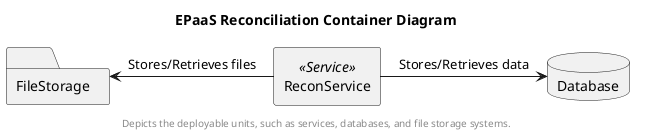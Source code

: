 @startuml
skinparam packageStyle rectangle
skinparam stereotypeCFontSize 12

title EPaaS Reconciliation Container Diagram

rectangle "ReconService" as RS <<Service>>
database "Database" as DB
folder "FileStorage" as FS

RS -left-> FS : Stores/Retrieves files
RS -right-> DB : Stores/Retrieves data

footer Depicts the deployable units, such as services, databases, and file storage systems.

@enduml